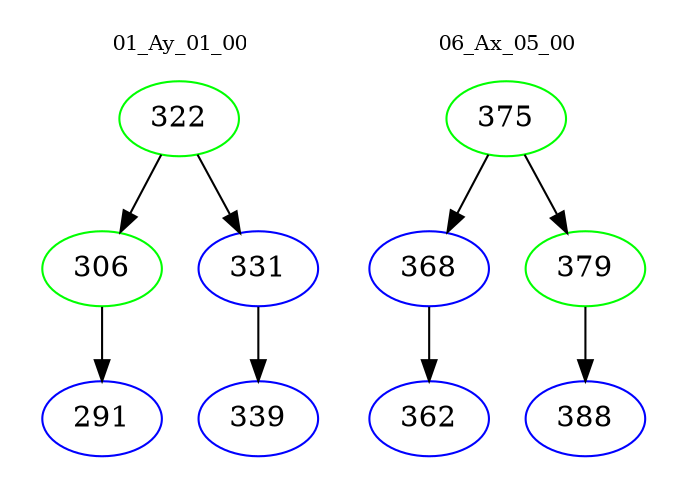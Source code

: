 digraph{
subgraph cluster_0 {
color = white
label = "01_Ay_01_00";
fontsize=10;
T0_322 [label="322", color="green"]
T0_322 -> T0_306 [color="black"]
T0_306 [label="306", color="green"]
T0_306 -> T0_291 [color="black"]
T0_291 [label="291", color="blue"]
T0_322 -> T0_331 [color="black"]
T0_331 [label="331", color="blue"]
T0_331 -> T0_339 [color="black"]
T0_339 [label="339", color="blue"]
}
subgraph cluster_1 {
color = white
label = "06_Ax_05_00";
fontsize=10;
T1_375 [label="375", color="green"]
T1_375 -> T1_368 [color="black"]
T1_368 [label="368", color="blue"]
T1_368 -> T1_362 [color="black"]
T1_362 [label="362", color="blue"]
T1_375 -> T1_379 [color="black"]
T1_379 [label="379", color="green"]
T1_379 -> T1_388 [color="black"]
T1_388 [label="388", color="blue"]
}
}
